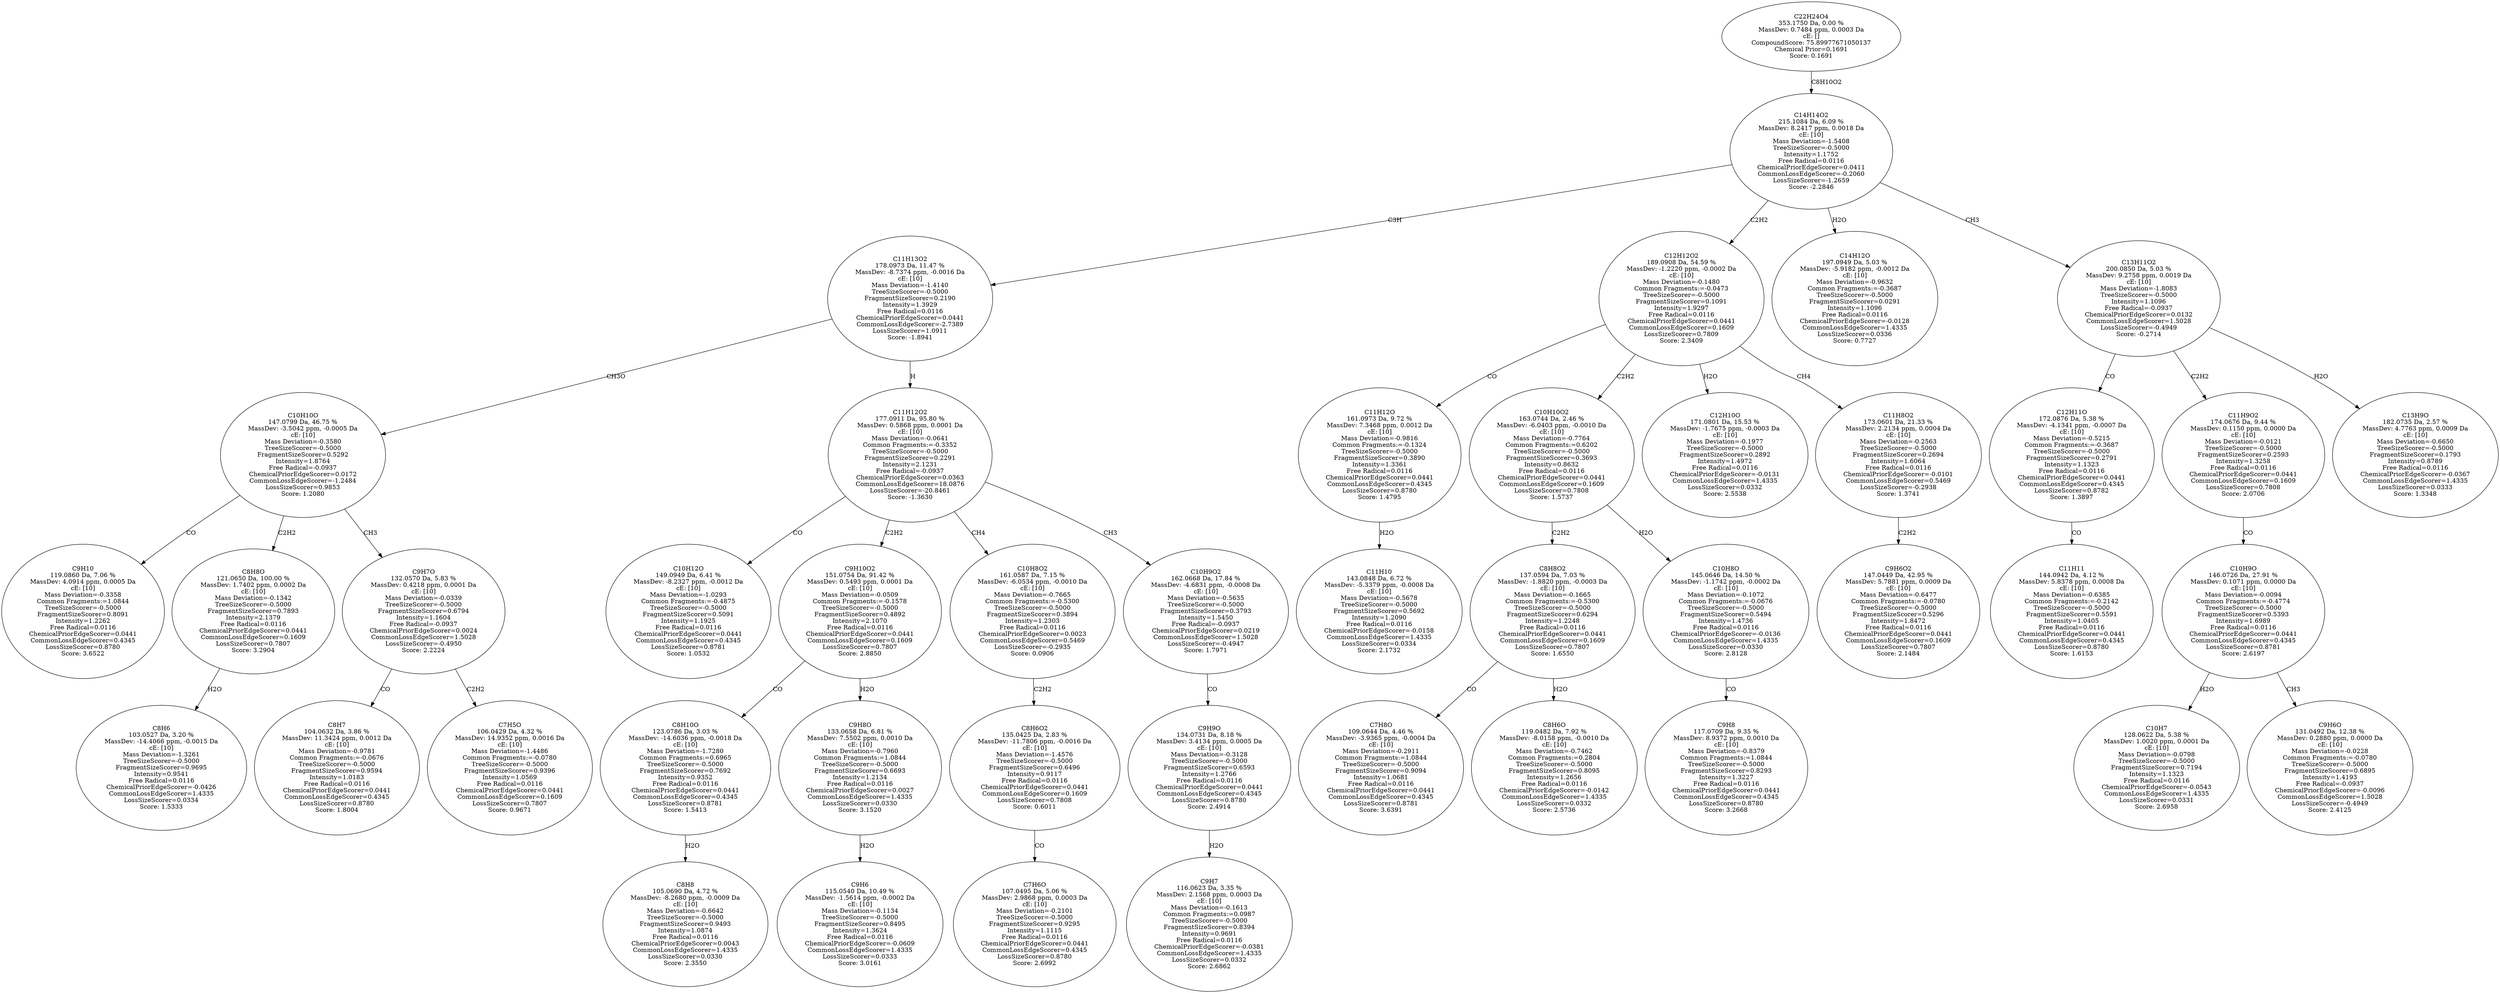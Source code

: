 strict digraph {
v1 [label="C9H10\n119.0860 Da, 7.06 %\nMassDev: 4.0914 ppm, 0.0005 Da\ncE: [10]\nMass Deviation=-0.3358\nCommon Fragments:=1.0844\nTreeSizeScorer=-0.5000\nFragmentSizeScorer=0.8091\nIntensity=1.2262\nFree Radical=0.0116\nChemicalPriorEdgeScorer=0.0441\nCommonLossEdgeScorer=0.4345\nLossSizeScorer=0.8780\nScore: 3.6522"];
v2 [label="C8H6\n103.0527 Da, 3.20 %\nMassDev: -14.4066 ppm, -0.0015 Da\ncE: [10]\nMass Deviation=-1.3261\nTreeSizeScorer=-0.5000\nFragmentSizeScorer=0.9695\nIntensity=0.9541\nFree Radical=0.0116\nChemicalPriorEdgeScorer=-0.0426\nCommonLossEdgeScorer=1.4335\nLossSizeScorer=0.0334\nScore: 1.5333"];
v3 [label="C8H8O\n121.0650 Da, 100.00 %\nMassDev: 1.7402 ppm, 0.0002 Da\ncE: [10]\nMass Deviation=-0.1342\nTreeSizeScorer=-0.5000\nFragmentSizeScorer=0.7893\nIntensity=2.1379\nFree Radical=0.0116\nChemicalPriorEdgeScorer=0.0441\nCommonLossEdgeScorer=0.1609\nLossSizeScorer=0.7807\nScore: 3.2904"];
v4 [label="C8H7\n104.0632 Da, 3.86 %\nMassDev: 11.3424 ppm, 0.0012 Da\ncE: [10]\nMass Deviation=-0.9781\nCommon Fragments:=-0.0676\nTreeSizeScorer=-0.5000\nFragmentSizeScorer=0.9594\nIntensity=1.0183\nFree Radical=0.0116\nChemicalPriorEdgeScorer=0.0441\nCommonLossEdgeScorer=0.4345\nLossSizeScorer=0.8780\nScore: 1.8004"];
v5 [label="C7H5O\n106.0429 Da, 4.32 %\nMassDev: 14.9352 ppm, 0.0016 Da\ncE: [10]\nMass Deviation=-1.4486\nCommon Fragments:=-0.0780\nTreeSizeScorer=-0.5000\nFragmentSizeScorer=0.9396\nIntensity=1.0569\nFree Radical=0.0116\nChemicalPriorEdgeScorer=0.0441\nCommonLossEdgeScorer=0.1609\nLossSizeScorer=0.7807\nScore: 0.9671"];
v6 [label="C9H7O\n132.0570 Da, 5.83 %\nMassDev: 0.4218 ppm, 0.0001 Da\ncE: [10]\nMass Deviation=-0.0339\nTreeSizeScorer=-0.5000\nFragmentSizeScorer=0.6794\nIntensity=1.1604\nFree Radical=-0.0937\nChemicalPriorEdgeScorer=0.0024\nCommonLossEdgeScorer=1.5028\nLossSizeScorer=-0.4950\nScore: 2.2224"];
v7 [label="C10H10O\n147.0799 Da, 46.75 %\nMassDev: -3.5042 ppm, -0.0005 Da\ncE: [10]\nMass Deviation=-0.3580\nTreeSizeScorer=-0.5000\nFragmentSizeScorer=0.5292\nIntensity=1.8764\nFree Radical=-0.0937\nChemicalPriorEdgeScorer=0.0172\nCommonLossEdgeScorer=-1.2484\nLossSizeScorer=0.9853\nScore: 1.2080"];
v8 [label="C10H12O\n149.0949 Da, 6.41 %\nMassDev: -8.2327 ppm, -0.0012 Da\ncE: [10]\nMass Deviation=-1.0293\nCommon Fragments:=-0.4875\nTreeSizeScorer=-0.5000\nFragmentSizeScorer=0.5091\nIntensity=1.1925\nFree Radical=0.0116\nChemicalPriorEdgeScorer=0.0441\nCommonLossEdgeScorer=0.4345\nLossSizeScorer=0.8781\nScore: 1.0532"];
v9 [label="C8H8\n105.0690 Da, 4.72 %\nMassDev: -8.2680 ppm, -0.0009 Da\ncE: [10]\nMass Deviation=-0.6642\nTreeSizeScorer=-0.5000\nFragmentSizeScorer=0.9493\nIntensity=1.0874\nFree Radical=0.0116\nChemicalPriorEdgeScorer=0.0043\nCommonLossEdgeScorer=1.4335\nLossSizeScorer=0.0330\nScore: 2.3550"];
v10 [label="C8H10O\n123.0786 Da, 3.03 %\nMassDev: -14.6036 ppm, -0.0018 Da\ncE: [10]\nMass Deviation=-1.7280\nCommon Fragments:=0.6965\nTreeSizeScorer=-0.5000\nFragmentSizeScorer=0.7692\nIntensity=0.9352\nFree Radical=0.0116\nChemicalPriorEdgeScorer=0.0441\nCommonLossEdgeScorer=0.4345\nLossSizeScorer=0.8781\nScore: 1.5413"];
v11 [label="C9H6\n115.0540 Da, 10.49 %\nMassDev: -1.5614 ppm, -0.0002 Da\ncE: [10]\nMass Deviation=-0.1134\nTreeSizeScorer=-0.5000\nFragmentSizeScorer=0.8495\nIntensity=1.3624\nFree Radical=0.0116\nChemicalPriorEdgeScorer=-0.0609\nCommonLossEdgeScorer=1.4335\nLossSizeScorer=0.0333\nScore: 3.0161"];
v12 [label="C9H8O\n133.0658 Da, 6.81 %\nMassDev: 7.5502 ppm, 0.0010 Da\ncE: [10]\nMass Deviation=-0.7960\nCommon Fragments:=1.0844\nTreeSizeScorer=-0.5000\nFragmentSizeScorer=0.6693\nIntensity=1.2134\nFree Radical=0.0116\nChemicalPriorEdgeScorer=0.0027\nCommonLossEdgeScorer=1.4335\nLossSizeScorer=0.0330\nScore: 3.1520"];
v13 [label="C9H10O2\n151.0754 Da, 91.42 %\nMassDev: 0.5493 ppm, 0.0001 Da\ncE: [10]\nMass Deviation=-0.0509\nCommon Fragments:=-0.1578\nTreeSizeScorer=-0.5000\nFragmentSizeScorer=0.4892\nIntensity=2.1070\nFree Radical=0.0116\nChemicalPriorEdgeScorer=0.0441\nCommonLossEdgeScorer=0.1609\nLossSizeScorer=0.7807\nScore: 2.8850"];
v14 [label="C7H6O\n107.0495 Da, 5.06 %\nMassDev: 2.9868 ppm, 0.0003 Da\ncE: [10]\nMass Deviation=-0.2101\nTreeSizeScorer=-0.5000\nFragmentSizeScorer=0.9295\nIntensity=1.1115\nFree Radical=0.0116\nChemicalPriorEdgeScorer=0.0441\nCommonLossEdgeScorer=0.4345\nLossSizeScorer=0.8780\nScore: 2.6992"];
v15 [label="C8H6O2\n135.0425 Da, 2.83 %\nMassDev: -11.7806 ppm, -0.0016 Da\ncE: [10]\nMass Deviation=-1.4576\nTreeSizeScorer=-0.5000\nFragmentSizeScorer=0.6496\nIntensity=0.9117\nFree Radical=0.0116\nChemicalPriorEdgeScorer=0.0441\nCommonLossEdgeScorer=0.1609\nLossSizeScorer=0.7808\nScore: 0.6011"];
v16 [label="C10H8O2\n161.0587 Da, 7.15 %\nMassDev: -6.0534 ppm, -0.0010 Da\ncE: [10]\nMass Deviation=-0.7665\nCommon Fragments:=-0.5300\nTreeSizeScorer=-0.5000\nFragmentSizeScorer=0.3894\nIntensity=1.2303\nFree Radical=0.0116\nChemicalPriorEdgeScorer=0.0023\nCommonLossEdgeScorer=0.5469\nLossSizeScorer=-0.2935\nScore: 0.0906"];
v17 [label="C9H7\n116.0623 Da, 3.35 %\nMassDev: 2.1568 ppm, 0.0003 Da\ncE: [10]\nMass Deviation=-0.1613\nCommon Fragments:=0.0987\nTreeSizeScorer=-0.5000\nFragmentSizeScorer=0.8394\nIntensity=0.9691\nFree Radical=0.0116\nChemicalPriorEdgeScorer=-0.0381\nCommonLossEdgeScorer=1.4335\nLossSizeScorer=0.0332\nScore: 2.6862"];
v18 [label="C9H9O\n134.0731 Da, 8.18 %\nMassDev: 3.4134 ppm, 0.0005 Da\ncE: [10]\nMass Deviation=-0.3128\nTreeSizeScorer=-0.5000\nFragmentSizeScorer=0.6593\nIntensity=1.2766\nFree Radical=0.0116\nChemicalPriorEdgeScorer=0.0441\nCommonLossEdgeScorer=0.4345\nLossSizeScorer=0.8780\nScore: 2.4914"];
v19 [label="C10H9O2\n162.0668 Da, 17.84 %\nMassDev: -4.6831 ppm, -0.0008 Da\ncE: [10]\nMass Deviation=-0.5635\nTreeSizeScorer=-0.5000\nFragmentSizeScorer=0.3793\nIntensity=1.5450\nFree Radical=-0.0937\nChemicalPriorEdgeScorer=0.0219\nCommonLossEdgeScorer=1.5028\nLossSizeScorer=-0.4947\nScore: 1.7971"];
v20 [label="C11H12O2\n177.0911 Da, 95.80 %\nMassDev: 0.5868 ppm, 0.0001 Da\ncE: [10]\nMass Deviation=-0.0641\nCommon Fragments:=-0.3352\nTreeSizeScorer=-0.5000\nFragmentSizeScorer=0.2291\nIntensity=2.1231\nFree Radical=-0.0937\nChemicalPriorEdgeScorer=0.0363\nCommonLossEdgeScorer=18.0876\nLossSizeScorer=-20.8461\nScore: -1.3630"];
v21 [label="C11H13O2\n178.0973 Da, 11.47 %\nMassDev: -8.7374 ppm, -0.0016 Da\ncE: [10]\nMass Deviation=-1.4140\nTreeSizeScorer=-0.5000\nFragmentSizeScorer=0.2190\nIntensity=1.3929\nFree Radical=0.0116\nChemicalPriorEdgeScorer=0.0441\nCommonLossEdgeScorer=-2.7389\nLossSizeScorer=1.0911\nScore: -1.8941"];
v22 [label="C11H10\n143.0848 Da, 6.72 %\nMassDev: -5.3379 ppm, -0.0008 Da\ncE: [10]\nMass Deviation=-0.5678\nTreeSizeScorer=-0.5000\nFragmentSizeScorer=0.5692\nIntensity=1.2090\nFree Radical=0.0116\nChemicalPriorEdgeScorer=-0.0158\nCommonLossEdgeScorer=1.4335\nLossSizeScorer=0.0334\nScore: 2.1732"];
v23 [label="C11H12O\n161.0973 Da, 9.72 %\nMassDev: 7.3468 ppm, 0.0012 Da\ncE: [10]\nMass Deviation=-0.9816\nCommon Fragments:=-0.1324\nTreeSizeScorer=-0.5000\nFragmentSizeScorer=0.3890\nIntensity=1.3361\nFree Radical=0.0116\nChemicalPriorEdgeScorer=0.0441\nCommonLossEdgeScorer=0.4345\nLossSizeScorer=0.8780\nScore: 1.4795"];
v24 [label="C7H8O\n109.0644 Da, 4.46 %\nMassDev: -3.9365 ppm, -0.0004 Da\ncE: [10]\nMass Deviation=-0.2911\nCommon Fragments:=1.0844\nTreeSizeScorer=-0.5000\nFragmentSizeScorer=0.9094\nIntensity=1.0681\nFree Radical=0.0116\nChemicalPriorEdgeScorer=0.0441\nCommonLossEdgeScorer=0.4345\nLossSizeScorer=0.8781\nScore: 3.6391"];
v25 [label="C8H6O\n119.0482 Da, 7.92 %\nMassDev: -8.0158 ppm, -0.0010 Da\ncE: [10]\nMass Deviation=-0.7462\nCommon Fragments:=0.2804\nTreeSizeScorer=-0.5000\nFragmentSizeScorer=0.8095\nIntensity=1.2656\nFree Radical=0.0116\nChemicalPriorEdgeScorer=-0.0142\nCommonLossEdgeScorer=1.4335\nLossSizeScorer=0.0332\nScore: 2.5736"];
v26 [label="C8H8O2\n137.0594 Da, 7.03 %\nMassDev: -1.8820 ppm, -0.0003 Da\ncE: [10]\nMass Deviation=-0.1665\nCommon Fragments:=-0.5300\nTreeSizeScorer=-0.5000\nFragmentSizeScorer=0.6294\nIntensity=1.2248\nFree Radical=0.0116\nChemicalPriorEdgeScorer=0.0441\nCommonLossEdgeScorer=0.1609\nLossSizeScorer=0.7807\nScore: 1.6550"];
v27 [label="C9H8\n117.0709 Da, 9.35 %\nMassDev: 8.9372 ppm, 0.0010 Da\ncE: [10]\nMass Deviation=-0.8379\nCommon Fragments:=1.0844\nTreeSizeScorer=-0.5000\nFragmentSizeScorer=0.8293\nIntensity=1.3227\nFree Radical=0.0116\nChemicalPriorEdgeScorer=0.0441\nCommonLossEdgeScorer=0.4345\nLossSizeScorer=0.8780\nScore: 3.2668"];
v28 [label="C10H8O\n145.0646 Da, 14.50 %\nMassDev: -1.1742 ppm, -0.0002 Da\ncE: [10]\nMass Deviation=-0.1072\nCommon Fragments:=-0.0676\nTreeSizeScorer=-0.5000\nFragmentSizeScorer=0.5494\nIntensity=1.4736\nFree Radical=0.0116\nChemicalPriorEdgeScorer=-0.0136\nCommonLossEdgeScorer=1.4335\nLossSizeScorer=0.0330\nScore: 2.8128"];
v29 [label="C10H10O2\n163.0744 Da, 2.46 %\nMassDev: -6.0403 ppm, -0.0010 Da\ncE: [10]\nMass Deviation=-0.7764\nCommon Fragments:=0.6202\nTreeSizeScorer=-0.5000\nFragmentSizeScorer=0.3693\nIntensity=0.8632\nFree Radical=0.0116\nChemicalPriorEdgeScorer=0.0441\nCommonLossEdgeScorer=0.1609\nLossSizeScorer=0.7808\nScore: 1.5737"];
v30 [label="C12H10O\n171.0801 Da, 15.53 %\nMassDev: -1.7675 ppm, -0.0003 Da\ncE: [10]\nMass Deviation=-0.1977\nTreeSizeScorer=-0.5000\nFragmentSizeScorer=0.2892\nIntensity=1.4972\nFree Radical=0.0116\nChemicalPriorEdgeScorer=-0.0131\nCommonLossEdgeScorer=1.4335\nLossSizeScorer=0.0332\nScore: 2.5538"];
v31 [label="C9H6O2\n147.0449 Da, 42.95 %\nMassDev: 5.7881 ppm, 0.0009 Da\ncE: [10]\nMass Deviation=-0.6477\nCommon Fragments:=-0.0780\nTreeSizeScorer=-0.5000\nFragmentSizeScorer=0.5296\nIntensity=1.8472\nFree Radical=0.0116\nChemicalPriorEdgeScorer=0.0441\nCommonLossEdgeScorer=0.1609\nLossSizeScorer=0.7807\nScore: 2.1484"];
v32 [label="C11H8O2\n173.0601 Da, 21.33 %\nMassDev: 2.2134 ppm, 0.0004 Da\ncE: [10]\nMass Deviation=-0.2563\nTreeSizeScorer=-0.5000\nFragmentSizeScorer=0.2694\nIntensity=1.6064\nFree Radical=0.0116\nChemicalPriorEdgeScorer=-0.0101\nCommonLossEdgeScorer=0.5469\nLossSizeScorer=-0.2938\nScore: 1.3741"];
v33 [label="C12H12O2\n189.0908 Da, 54.59 %\nMassDev: -1.2220 ppm, -0.0002 Da\ncE: [10]\nMass Deviation=-0.1480\nCommon Fragments:=-0.0473\nTreeSizeScorer=-0.5000\nFragmentSizeScorer=0.1091\nIntensity=1.9297\nFree Radical=0.0116\nChemicalPriorEdgeScorer=0.0441\nCommonLossEdgeScorer=0.1609\nLossSizeScorer=0.7809\nScore: 2.3409"];
v34 [label="C14H12O\n197.0949 Da, 5.03 %\nMassDev: -5.9182 ppm, -0.0012 Da\ncE: [10]\nMass Deviation=-0.9632\nCommon Fragments:=-0.3687\nTreeSizeScorer=-0.5000\nFragmentSizeScorer=0.0291\nIntensity=1.1096\nFree Radical=0.0116\nChemicalPriorEdgeScorer=-0.0128\nCommonLossEdgeScorer=1.4335\nLossSizeScorer=0.0336\nScore: 0.7727"];
v35 [label="C11H11\n144.0942 Da, 4.12 %\nMassDev: 5.8378 ppm, 0.0008 Da\ncE: [10]\nMass Deviation=-0.6385\nCommon Fragments:=-0.2142\nTreeSizeScorer=-0.5000\nFragmentSizeScorer=0.5591\nIntensity=1.0405\nFree Radical=0.0116\nChemicalPriorEdgeScorer=0.0441\nCommonLossEdgeScorer=0.4345\nLossSizeScorer=0.8780\nScore: 1.6153"];
v36 [label="C12H11O\n172.0876 Da, 5.38 %\nMassDev: -4.1341 ppm, -0.0007 Da\ncE: [10]\nMass Deviation=-0.5215\nCommon Fragments:=-0.3687\nTreeSizeScorer=-0.5000\nFragmentSizeScorer=0.2791\nIntensity=1.1323\nFree Radical=0.0116\nChemicalPriorEdgeScorer=0.0441\nCommonLossEdgeScorer=0.4345\nLossSizeScorer=0.8782\nScore: 1.3897"];
v37 [label="C10H7\n128.0622 Da, 5.38 %\nMassDev: 1.0020 ppm, 0.0001 Da\ncE: [10]\nMass Deviation=-0.0798\nTreeSizeScorer=-0.5000\nFragmentSizeScorer=0.7194\nIntensity=1.1323\nFree Radical=0.0116\nChemicalPriorEdgeScorer=-0.0543\nCommonLossEdgeScorer=1.4335\nLossSizeScorer=0.0331\nScore: 2.6958"];
v38 [label="C9H6O\n131.0492 Da, 12.38 %\nMassDev: 0.2880 ppm, 0.0000 Da\ncE: [10]\nMass Deviation=-0.0228\nCommon Fragments:=-0.0780\nTreeSizeScorer=-0.5000\nFragmentSizeScorer=0.6895\nIntensity=1.4193\nFree Radical=-0.0937\nChemicalPriorEdgeScorer=-0.0096\nCommonLossEdgeScorer=1.5028\nLossSizeScorer=-0.4949\nScore: 2.4125"];
v39 [label="C10H9O\n146.0726 Da, 27.91 %\nMassDev: 0.1071 ppm, 0.0000 Da\ncE: [10]\nMass Deviation=-0.0094\nCommon Fragments:=-0.4774\nTreeSizeScorer=-0.5000\nFragmentSizeScorer=0.5393\nIntensity=1.6989\nFree Radical=0.0116\nChemicalPriorEdgeScorer=0.0441\nCommonLossEdgeScorer=0.4345\nLossSizeScorer=0.8781\nScore: 2.6197"];
v40 [label="C11H9O2\n174.0676 Da, 9.44 %\nMassDev: 0.1150 ppm, 0.0000 Da\ncE: [10]\nMass Deviation=-0.0121\nTreeSizeScorer=-0.5000\nFragmentSizeScorer=0.2593\nIntensity=1.3258\nFree Radical=0.0116\nChemicalPriorEdgeScorer=0.0441\nCommonLossEdgeScorer=0.1609\nLossSizeScorer=0.7808\nScore: 2.0706"];
v41 [label="C13H9O\n182.0735 Da, 2.57 %\nMassDev: 4.7763 ppm, 0.0009 Da\ncE: [10]\nMass Deviation=-0.6650\nTreeSizeScorer=-0.5000\nFragmentSizeScorer=0.1793\nIntensity=0.8789\nFree Radical=0.0116\nChemicalPriorEdgeScorer=-0.0367\nCommonLossEdgeScorer=1.4335\nLossSizeScorer=0.0333\nScore: 1.3348"];
v42 [label="C13H11O2\n200.0850 Da, 5.03 %\nMassDev: 9.2758 ppm, 0.0019 Da\ncE: [10]\nMass Deviation=-1.8083\nTreeSizeScorer=-0.5000\nIntensity=1.1096\nFree Radical=-0.0937\nChemicalPriorEdgeScorer=0.0132\nCommonLossEdgeScorer=1.5028\nLossSizeScorer=-0.4949\nScore: -0.2714"];
v43 [label="C14H14O2\n215.1084 Da, 6.09 %\nMassDev: 8.2417 ppm, 0.0018 Da\ncE: [10]\nMass Deviation=-1.5408\nTreeSizeScorer=-0.5000\nIntensity=1.1752\nFree Radical=0.0116\nChemicalPriorEdgeScorer=0.0411\nCommonLossEdgeScorer=-0.2060\nLossSizeScorer=-1.2659\nScore: -2.2846"];
v44 [label="C22H24O4\n353.1750 Da, 0.00 %\nMassDev: 0.7484 ppm, 0.0003 Da\ncE: []\nCompoundScore: 75.89977671050137\nChemical Prior=0.1691\nScore: 0.1691"];
v7 -> v1 [label="CO"];
v3 -> v2 [label="H2O"];
v7 -> v3 [label="C2H2"];
v6 -> v4 [label="CO"];
v6 -> v5 [label="C2H2"];
v7 -> v6 [label="CH3"];
v21 -> v7 [label="CH3O"];
v20 -> v8 [label="CO"];
v10 -> v9 [label="H2O"];
v13 -> v10 [label="CO"];
v12 -> v11 [label="H2O"];
v13 -> v12 [label="H2O"];
v20 -> v13 [label="C2H2"];
v15 -> v14 [label="CO"];
v16 -> v15 [label="C2H2"];
v20 -> v16 [label="CH4"];
v18 -> v17 [label="H2O"];
v19 -> v18 [label="CO"];
v20 -> v19 [label="CH3"];
v21 -> v20 [label="H"];
v43 -> v21 [label="C3H"];
v23 -> v22 [label="H2O"];
v33 -> v23 [label="CO"];
v26 -> v24 [label="CO"];
v26 -> v25 [label="H2O"];
v29 -> v26 [label="C2H2"];
v28 -> v27 [label="CO"];
v29 -> v28 [label="H2O"];
v33 -> v29 [label="C2H2"];
v33 -> v30 [label="H2O"];
v32 -> v31 [label="C2H2"];
v33 -> v32 [label="CH4"];
v43 -> v33 [label="C2H2"];
v43 -> v34 [label="H2O"];
v36 -> v35 [label="CO"];
v42 -> v36 [label="CO"];
v39 -> v37 [label="H2O"];
v39 -> v38 [label="CH3"];
v40 -> v39 [label="CO"];
v42 -> v40 [label="C2H2"];
v42 -> v41 [label="H2O"];
v43 -> v42 [label="CH3"];
v44 -> v43 [label="C8H10O2"];
}